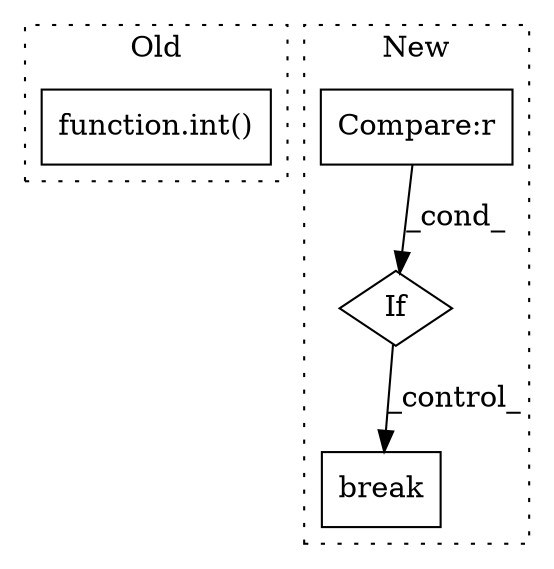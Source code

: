 digraph G {
subgraph cluster0 {
1 [label="function.int()" a="75" s="2770,2783" l="4,1" shape="box"];
label = "Old";
style="dotted";
}
subgraph cluster1 {
2 [label="break" a="94" s="3039" l="5" shape="box"];
3 [label="If" a="96" s="2893" l="3" shape="diamond"];
4 [label="Compare:r" a="40" s="2896" l="24" shape="box"];
label = "New";
style="dotted";
}
3 -> 2 [label="_control_"];
4 -> 3 [label="_cond_"];
}